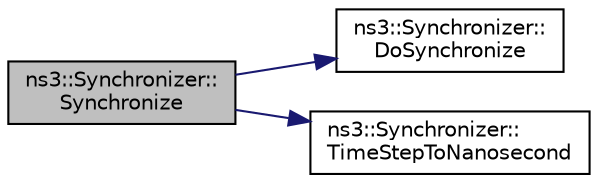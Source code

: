 digraph "ns3::Synchronizer::Synchronize"
{
 // LATEX_PDF_SIZE
  edge [fontname="Helvetica",fontsize="10",labelfontname="Helvetica",labelfontsize="10"];
  node [fontname="Helvetica",fontsize="10",shape=record];
  rankdir="LR";
  Node1 [label="ns3::Synchronizer::\lSynchronize",height=0.2,width=0.4,color="black", fillcolor="grey75", style="filled", fontcolor="black",tooltip="Wait until the real time is in sync with the specified simulation time or until the synchronizer is S..."];
  Node1 -> Node2 [color="midnightblue",fontsize="10",style="solid",fontname="Helvetica"];
  Node2 [label="ns3::Synchronizer::\lDoSynchronize",height=0.2,width=0.4,color="black", fillcolor="white", style="filled",URL="$classns3_1_1_synchronizer.html#a62f413ac3bb8335ecfa79ba899673055",tooltip="Wait until the real time is in sync with the specified simulation time."];
  Node1 -> Node3 [color="midnightblue",fontsize="10",style="solid",fontname="Helvetica"];
  Node3 [label="ns3::Synchronizer::\lTimeStepToNanosecond",height=0.2,width=0.4,color="black", fillcolor="white", style="filled",URL="$classns3_1_1_synchronizer.html#a6450d12c1de452d0d7cab179e50e6ea5",tooltip="Convert a simulator time step (in Time resolution units) to a normalized time step in nanosecond unit..."];
}
